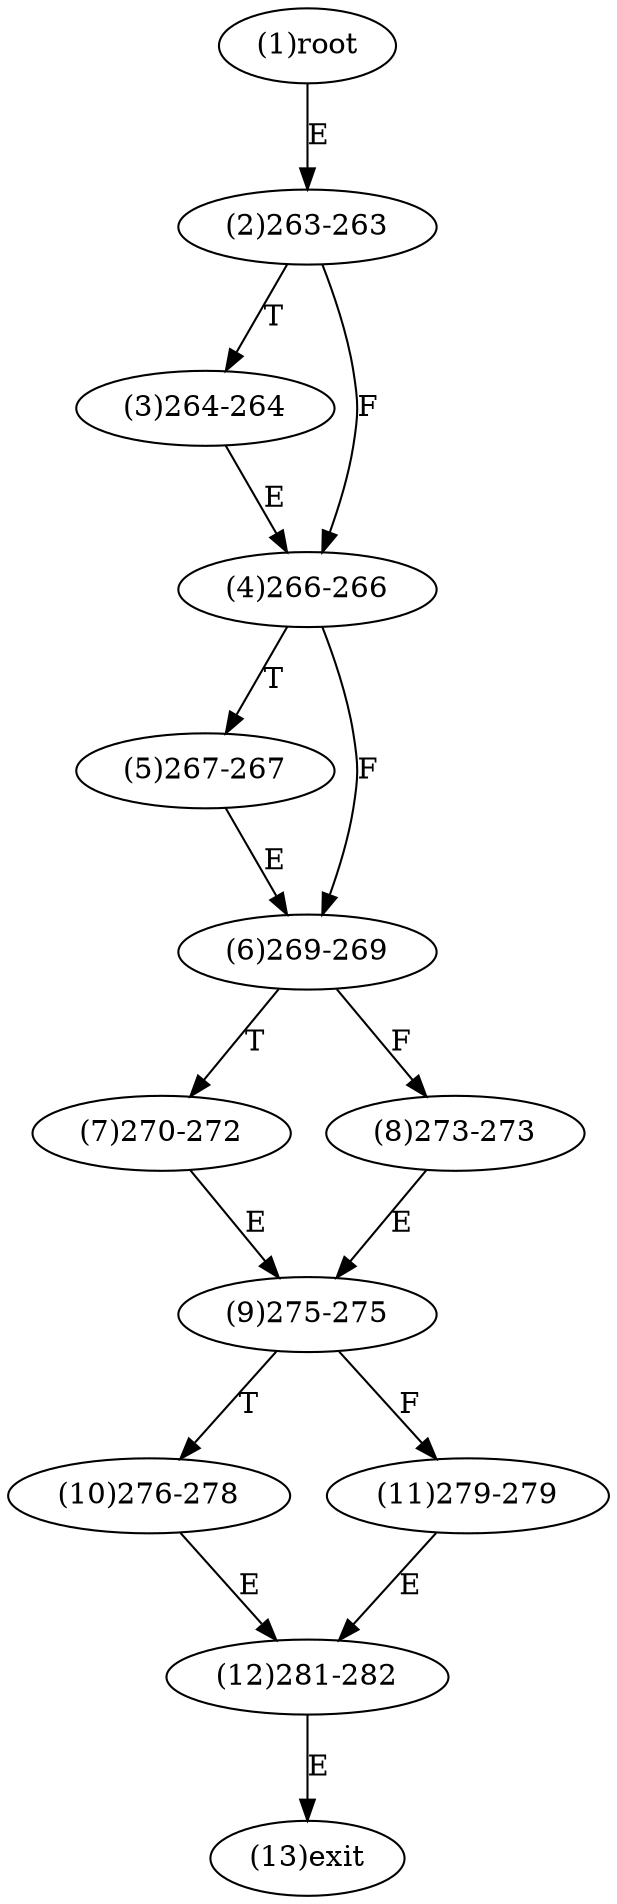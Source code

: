 digraph "" { 
1[ label="(1)root"];
2[ label="(2)263-263"];
3[ label="(3)264-264"];
4[ label="(4)266-266"];
5[ label="(5)267-267"];
6[ label="(6)269-269"];
7[ label="(7)270-272"];
8[ label="(8)273-273"];
9[ label="(9)275-275"];
10[ label="(10)276-278"];
11[ label="(11)279-279"];
12[ label="(12)281-282"];
13[ label="(13)exit"];
1->2[ label="E"];
2->4[ label="F"];
2->3[ label="T"];
3->4[ label="E"];
4->6[ label="F"];
4->5[ label="T"];
5->6[ label="E"];
6->8[ label="F"];
6->7[ label="T"];
7->9[ label="E"];
8->9[ label="E"];
9->11[ label="F"];
9->10[ label="T"];
10->12[ label="E"];
11->12[ label="E"];
12->13[ label="E"];
}